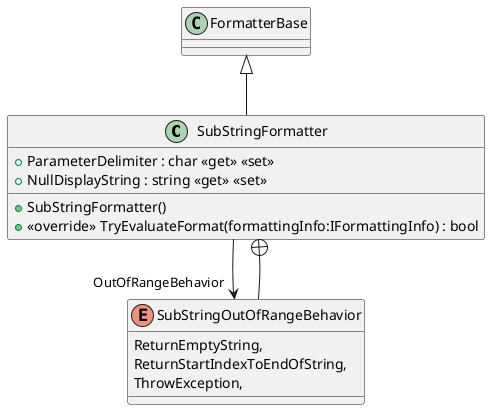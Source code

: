 @startuml
class SubStringFormatter {
    + SubStringFormatter()
    + ParameterDelimiter : char <<get>> <<set>>
    + NullDisplayString : string <<get>> <<set>>
    + <<override>> TryEvaluateFormat(formattingInfo:IFormattingInfo) : bool
}
enum SubStringOutOfRangeBehavior {
    ReturnEmptyString,
    ReturnStartIndexToEndOfString,
    ThrowException,
}
FormatterBase <|-- SubStringFormatter
SubStringFormatter --> "OutOfRangeBehavior" SubStringOutOfRangeBehavior
SubStringFormatter +-- SubStringOutOfRangeBehavior
@enduml
